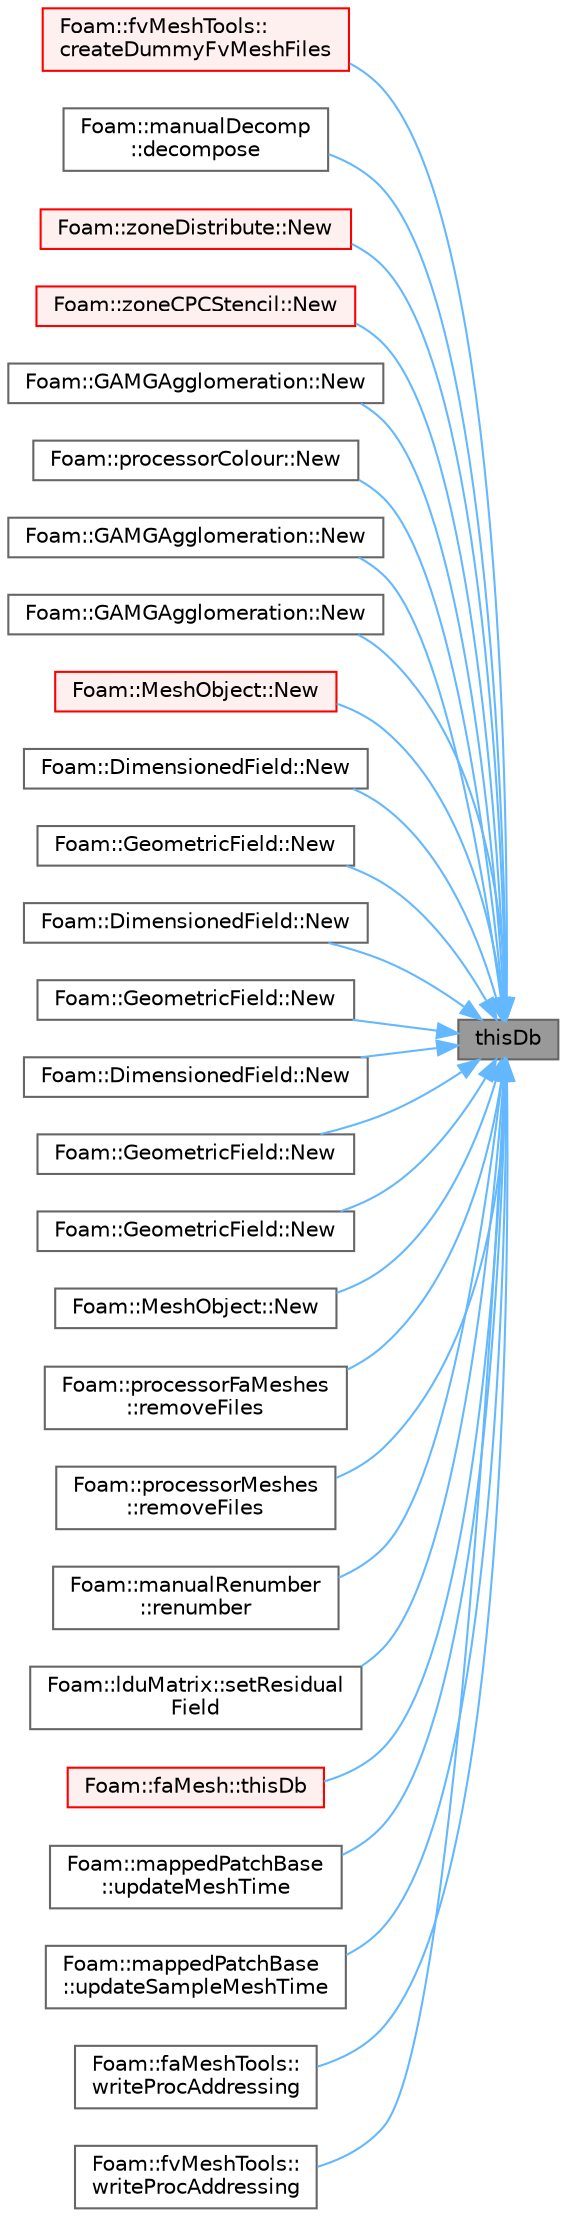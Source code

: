 digraph "thisDb"
{
 // LATEX_PDF_SIZE
  bgcolor="transparent";
  edge [fontname=Helvetica,fontsize=10,labelfontname=Helvetica,labelfontsize=10];
  node [fontname=Helvetica,fontsize=10,shape=box,height=0.2,width=0.4];
  rankdir="RL";
  Node1 [id="Node000001",label="thisDb",height=0.2,width=0.4,color="gray40", fillcolor="grey60", style="filled", fontcolor="black",tooltip=" "];
  Node1 -> Node2 [id="edge1_Node000001_Node000002",dir="back",color="steelblue1",style="solid",tooltip=" "];
  Node2 [id="Node000002",label="Foam::fvMeshTools::\lcreateDummyFvMeshFiles",height=0.2,width=0.4,color="red", fillcolor="#FFF0F0", style="filled",URL="$classFoam_1_1fvMeshTools.html#a236176340e3c8617d05a4948e24582c9",tooltip=" "];
  Node1 -> Node4 [id="edge2_Node000001_Node000004",dir="back",color="steelblue1",style="solid",tooltip=" "];
  Node4 [id="Node000004",label="Foam::manualDecomp\l::decompose",height=0.2,width=0.4,color="grey40", fillcolor="white", style="filled",URL="$classFoam_1_1manualDecomp.html#aefb0d3642ea4e76e75325e1c5b886ec4",tooltip=" "];
  Node1 -> Node5 [id="edge3_Node000001_Node000005",dir="back",color="steelblue1",style="solid",tooltip=" "];
  Node5 [id="Node000005",label="Foam::zoneDistribute::New",height=0.2,width=0.4,color="red", fillcolor="#FFF0F0", style="filled",URL="$classFoam_1_1zoneDistribute.html#a6a56890d24c1176c53ab9c78ca9e93d9",tooltip=" "];
  Node1 -> Node7 [id="edge4_Node000001_Node000007",dir="back",color="steelblue1",style="solid",tooltip=" "];
  Node7 [id="Node000007",label="Foam::zoneCPCStencil::New",height=0.2,width=0.4,color="red", fillcolor="#FFF0F0", style="filled",URL="$classFoam_1_1zoneCPCStencil.html#a87dcf6b12cf731f9459146b65b396cf7",tooltip=" "];
  Node1 -> Node11 [id="edge5_Node000001_Node000011",dir="back",color="steelblue1",style="solid",tooltip=" "];
  Node11 [id="Node000011",label="Foam::GAMGAgglomeration::New",height=0.2,width=0.4,color="grey40", fillcolor="white", style="filled",URL="$classFoam_1_1GAMGAgglomeration.html#a0d901b6490746539e307bba0fd8b729a",tooltip=" "];
  Node1 -> Node12 [id="edge6_Node000001_Node000012",dir="back",color="steelblue1",style="solid",tooltip=" "];
  Node12 [id="Node000012",label="Foam::processorColour::New",height=0.2,width=0.4,color="grey40", fillcolor="white", style="filled",URL="$classFoam_1_1processorColour.html#a2aaa48f057e674513ce8bc2b62dc64af",tooltip=" "];
  Node1 -> Node13 [id="edge7_Node000001_Node000013",dir="back",color="steelblue1",style="solid",tooltip=" "];
  Node13 [id="Node000013",label="Foam::GAMGAgglomeration::New",height=0.2,width=0.4,color="grey40", fillcolor="white", style="filled",URL="$classFoam_1_1GAMGAgglomeration.html#a1e05feae4dcacad069a3479dffe9f457",tooltip=" "];
  Node1 -> Node14 [id="edge8_Node000001_Node000014",dir="back",color="steelblue1",style="solid",tooltip=" "];
  Node14 [id="Node000014",label="Foam::GAMGAgglomeration::New",height=0.2,width=0.4,color="grey40", fillcolor="white", style="filled",URL="$classFoam_1_1GAMGAgglomeration.html#a491b0037b4cc93410527cbcd71201e14",tooltip=" "];
  Node1 -> Node15 [id="edge9_Node000001_Node000015",dir="back",color="steelblue1",style="solid",tooltip=" "];
  Node15 [id="Node000015",label="Foam::MeshObject::New",height=0.2,width=0.4,color="red", fillcolor="#FFF0F0", style="filled",URL="$classFoam_1_1MeshObject.html#a174574ec68990766b0ac5746b6c8be68",tooltip=" "];
  Node1 -> Node78 [id="edge10_Node000001_Node000078",dir="back",color="steelblue1",style="solid",tooltip=" "];
  Node78 [id="Node000078",label="Foam::DimensionedField::New",height=0.2,width=0.4,color="grey40", fillcolor="white", style="filled",URL="$classFoam_1_1DimensionedField.html#a6356d736d3f89f550f56b20ff52ce17d",tooltip=" "];
  Node1 -> Node79 [id="edge11_Node000001_Node000079",dir="back",color="steelblue1",style="solid",tooltip=" "];
  Node79 [id="Node000079",label="Foam::GeometricField::New",height=0.2,width=0.4,color="grey40", fillcolor="white", style="filled",URL="$classFoam_1_1GeometricField.html#aa8e90a996f06bc40191521956f7003b3",tooltip=" "];
  Node1 -> Node80 [id="edge12_Node000001_Node000080",dir="back",color="steelblue1",style="solid",tooltip=" "];
  Node80 [id="Node000080",label="Foam::DimensionedField::New",height=0.2,width=0.4,color="grey40", fillcolor="white", style="filled",URL="$classFoam_1_1DimensionedField.html#adaeb5286375bafe8493956b00caffef3",tooltip=" "];
  Node1 -> Node81 [id="edge13_Node000001_Node000081",dir="back",color="steelblue1",style="solid",tooltip=" "];
  Node81 [id="Node000081",label="Foam::GeometricField::New",height=0.2,width=0.4,color="grey40", fillcolor="white", style="filled",URL="$classFoam_1_1GeometricField.html#a1467a325a421552181a20a9a685eabba",tooltip=" "];
  Node1 -> Node82 [id="edge14_Node000001_Node000082",dir="back",color="steelblue1",style="solid",tooltip=" "];
  Node82 [id="Node000082",label="Foam::DimensionedField::New",height=0.2,width=0.4,color="grey40", fillcolor="white", style="filled",URL="$classFoam_1_1DimensionedField.html#ab8a04cfd3c35e142cbc22cc07014497f",tooltip=" "];
  Node1 -> Node83 [id="edge15_Node000001_Node000083",dir="back",color="steelblue1",style="solid",tooltip=" "];
  Node83 [id="Node000083",label="Foam::GeometricField::New",height=0.2,width=0.4,color="grey40", fillcolor="white", style="filled",URL="$classFoam_1_1GeometricField.html#a9ec9b651e93a224b5dd1285067b8c8b3",tooltip=" "];
  Node1 -> Node84 [id="edge16_Node000001_Node000084",dir="back",color="steelblue1",style="solid",tooltip=" "];
  Node84 [id="Node000084",label="Foam::GeometricField::New",height=0.2,width=0.4,color="grey40", fillcolor="white", style="filled",URL="$classFoam_1_1GeometricField.html#ac76aa0e1bb05bf12ed9137acbaf0c65e",tooltip=" "];
  Node1 -> Node85 [id="edge17_Node000001_Node000085",dir="back",color="steelblue1",style="solid",tooltip=" "];
  Node85 [id="Node000085",label="Foam::MeshObject::New",height=0.2,width=0.4,color="grey40", fillcolor="white", style="filled",URL="$classFoam_1_1MeshObject.html#ab596750945b43ab7bd62453d8a77ed14",tooltip=" "];
  Node1 -> Node86 [id="edge18_Node000001_Node000086",dir="back",color="steelblue1",style="solid",tooltip=" "];
  Node86 [id="Node000086",label="Foam::processorFaMeshes\l::removeFiles",height=0.2,width=0.4,color="grey40", fillcolor="white", style="filled",URL="$classFoam_1_1processorFaMeshes.html#a6a131fbc661dc4739d1b07d4716f4029",tooltip=" "];
  Node1 -> Node87 [id="edge19_Node000001_Node000087",dir="back",color="steelblue1",style="solid",tooltip=" "];
  Node87 [id="Node000087",label="Foam::processorMeshes\l::removeFiles",height=0.2,width=0.4,color="grey40", fillcolor="white", style="filled",URL="$classFoam_1_1processorMeshes.html#ab996baa073e2c6d76af0542819365385",tooltip=" "];
  Node1 -> Node88 [id="edge20_Node000001_Node000088",dir="back",color="steelblue1",style="solid",tooltip=" "];
  Node88 [id="Node000088",label="Foam::manualRenumber\l::renumber",height=0.2,width=0.4,color="grey40", fillcolor="white", style="filled",URL="$classFoam_1_1manualRenumber.html#a43e03f902cbbeb39d4552a7e1cee9e73",tooltip=" "];
  Node1 -> Node89 [id="edge21_Node000001_Node000089",dir="back",color="steelblue1",style="solid",tooltip=" "];
  Node89 [id="Node000089",label="Foam::lduMatrix::setResidual\lField",height=0.2,width=0.4,color="grey40", fillcolor="white", style="filled",URL="$classFoam_1_1lduMatrix.html#a71f32e8f878faf53c9e38de96e666000",tooltip=" "];
  Node1 -> Node90 [id="edge22_Node000001_Node000090",dir="back",color="steelblue1",style="solid",tooltip=" "];
  Node90 [id="Node000090",label="Foam::faMesh::thisDb",height=0.2,width=0.4,color="red", fillcolor="#FFF0F0", style="filled",URL="$classFoam_1_1faMesh.html#a83b4b6e6a43285477e284433f80eed1b",tooltip=" "];
  Node1 -> Node101 [id="edge23_Node000001_Node000101",dir="back",color="steelblue1",style="solid",tooltip=" "];
  Node101 [id="Node000101",label="Foam::mappedPatchBase\l::updateMeshTime",height=0.2,width=0.4,color="grey40", fillcolor="white", style="filled",URL="$classFoam_1_1mappedPatchBase.html#a41e2431d444375f633c137b5051a8814",tooltip=" "];
  Node1 -> Node102 [id="edge24_Node000001_Node000102",dir="back",color="steelblue1",style="solid",tooltip=" "];
  Node102 [id="Node000102",label="Foam::mappedPatchBase\l::updateSampleMeshTime",height=0.2,width=0.4,color="grey40", fillcolor="white", style="filled",URL="$classFoam_1_1mappedPatchBase.html#a189b536ff6bf43db1a5f5fb0ada6df82",tooltip=" "];
  Node1 -> Node103 [id="edge25_Node000001_Node000103",dir="back",color="steelblue1",style="solid",tooltip=" "];
  Node103 [id="Node000103",label="Foam::faMeshTools::\lwriteProcAddressing",height=0.2,width=0.4,color="grey40", fillcolor="white", style="filled",URL="$classFoam_1_1faMeshTools.html#a8d9d7b4d21d8e616ae38729a656e5a7a",tooltip=" "];
  Node1 -> Node104 [id="edge26_Node000001_Node000104",dir="back",color="steelblue1",style="solid",tooltip=" "];
  Node104 [id="Node000104",label="Foam::fvMeshTools::\lwriteProcAddressing",height=0.2,width=0.4,color="grey40", fillcolor="white", style="filled",URL="$classFoam_1_1fvMeshTools.html#a08e5fcee63756ce56fb5eec089e8ecdf",tooltip=" "];
}
